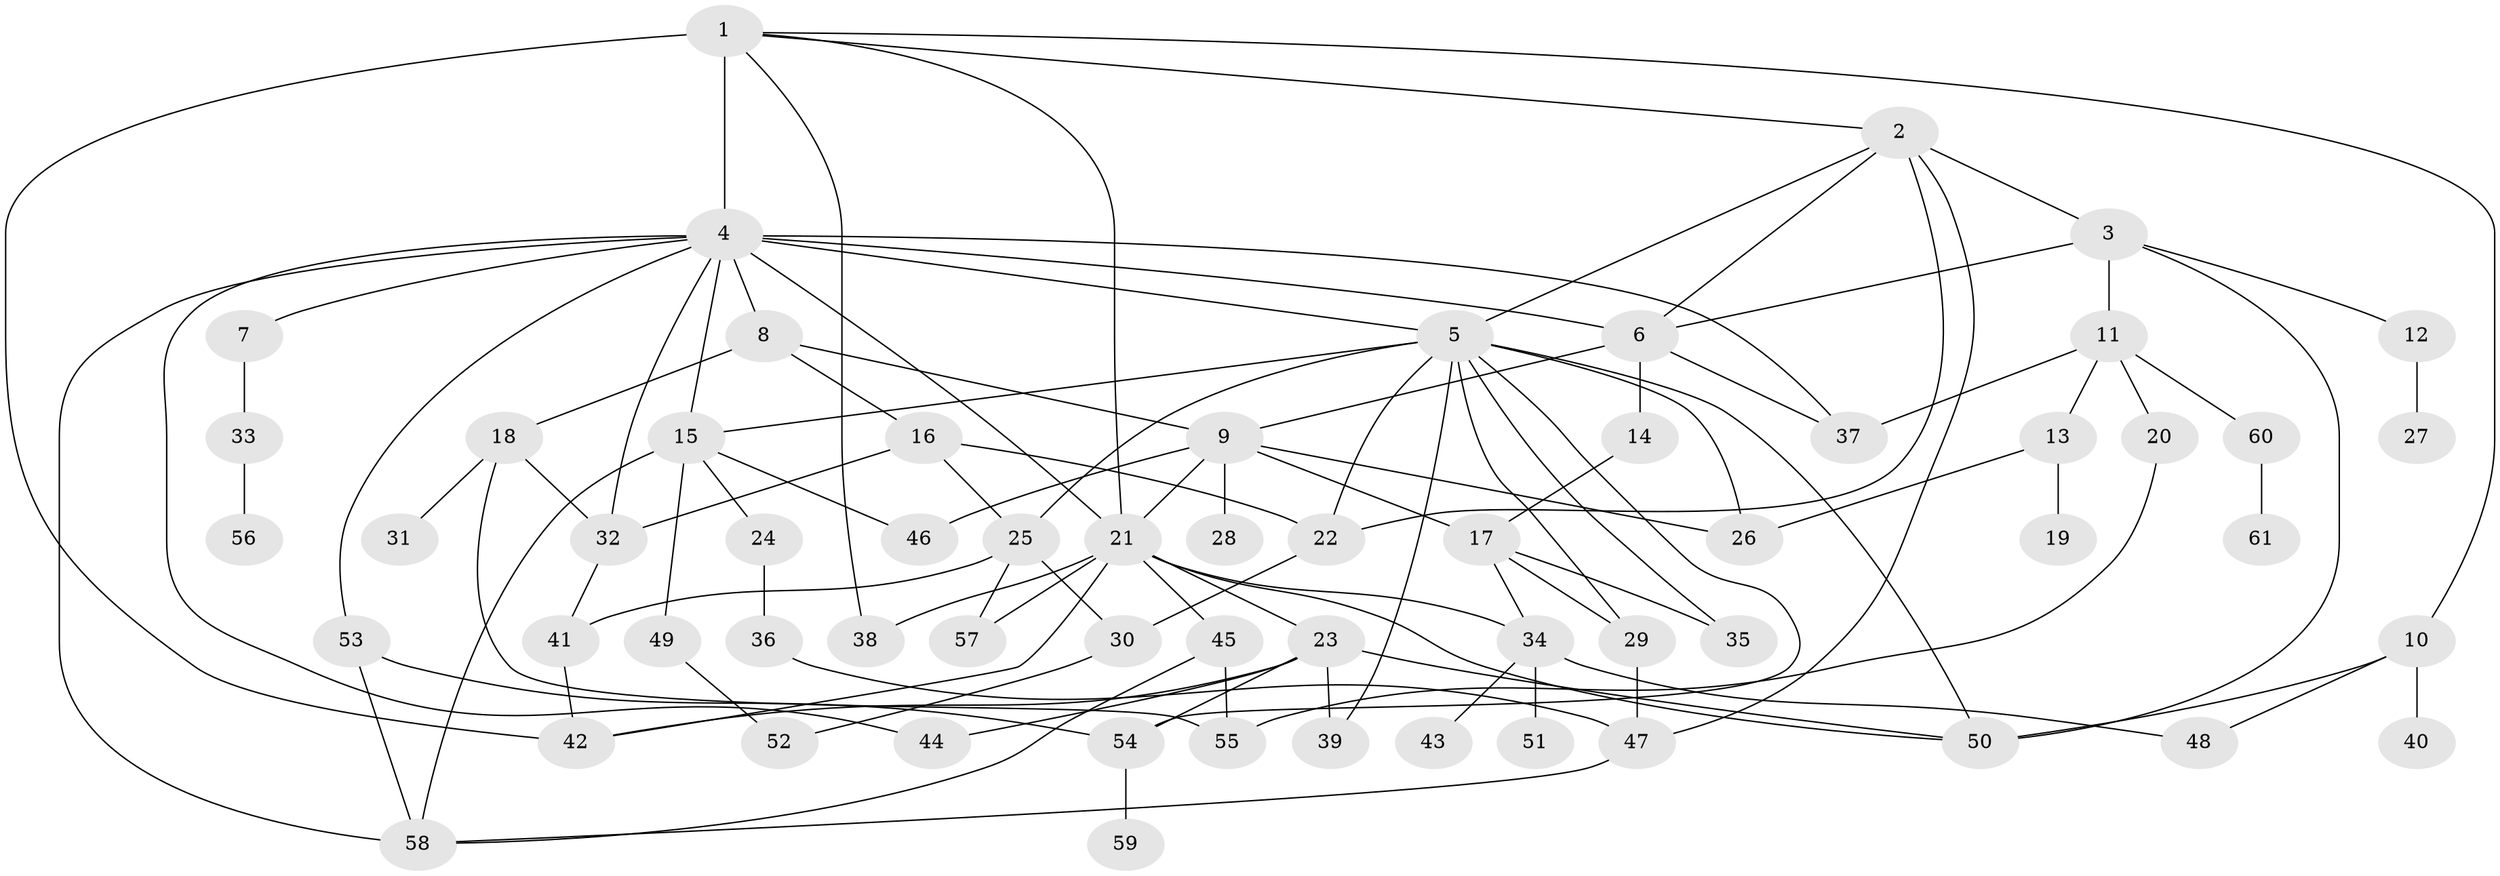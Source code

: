 // original degree distribution, {12: 0.00819672131147541, 7: 0.01639344262295082, 5: 0.04918032786885246, 3: 0.23770491803278687, 6: 0.03278688524590164, 4: 0.14754098360655737, 1: 0.1885245901639344, 2: 0.3114754098360656, 8: 0.00819672131147541}
// Generated by graph-tools (version 1.1) at 2025/34/03/09/25 02:34:00]
// undirected, 61 vertices, 106 edges
graph export_dot {
graph [start="1"]
  node [color=gray90,style=filled];
  1;
  2;
  3;
  4;
  5;
  6;
  7;
  8;
  9;
  10;
  11;
  12;
  13;
  14;
  15;
  16;
  17;
  18;
  19;
  20;
  21;
  22;
  23;
  24;
  25;
  26;
  27;
  28;
  29;
  30;
  31;
  32;
  33;
  34;
  35;
  36;
  37;
  38;
  39;
  40;
  41;
  42;
  43;
  44;
  45;
  46;
  47;
  48;
  49;
  50;
  51;
  52;
  53;
  54;
  55;
  56;
  57;
  58;
  59;
  60;
  61;
  1 -- 2 [weight=1.0];
  1 -- 4 [weight=6.0];
  1 -- 10 [weight=1.0];
  1 -- 21 [weight=1.0];
  1 -- 38 [weight=1.0];
  1 -- 42 [weight=1.0];
  2 -- 3 [weight=1.0];
  2 -- 5 [weight=1.0];
  2 -- 6 [weight=1.0];
  2 -- 22 [weight=1.0];
  2 -- 47 [weight=1.0];
  3 -- 6 [weight=1.0];
  3 -- 11 [weight=1.0];
  3 -- 12 [weight=1.0];
  3 -- 50 [weight=1.0];
  4 -- 5 [weight=1.0];
  4 -- 6 [weight=1.0];
  4 -- 7 [weight=1.0];
  4 -- 8 [weight=1.0];
  4 -- 15 [weight=2.0];
  4 -- 21 [weight=1.0];
  4 -- 32 [weight=1.0];
  4 -- 37 [weight=1.0];
  4 -- 44 [weight=1.0];
  4 -- 53 [weight=1.0];
  4 -- 58 [weight=2.0];
  5 -- 15 [weight=1.0];
  5 -- 22 [weight=1.0];
  5 -- 25 [weight=1.0];
  5 -- 26 [weight=1.0];
  5 -- 29 [weight=1.0];
  5 -- 35 [weight=1.0];
  5 -- 39 [weight=1.0];
  5 -- 50 [weight=1.0];
  5 -- 54 [weight=1.0];
  6 -- 9 [weight=1.0];
  6 -- 14 [weight=2.0];
  6 -- 37 [weight=1.0];
  7 -- 33 [weight=1.0];
  8 -- 9 [weight=2.0];
  8 -- 16 [weight=1.0];
  8 -- 18 [weight=1.0];
  9 -- 17 [weight=1.0];
  9 -- 21 [weight=1.0];
  9 -- 26 [weight=1.0];
  9 -- 28 [weight=3.0];
  9 -- 46 [weight=1.0];
  10 -- 40 [weight=1.0];
  10 -- 48 [weight=1.0];
  10 -- 50 [weight=1.0];
  11 -- 13 [weight=1.0];
  11 -- 20 [weight=1.0];
  11 -- 37 [weight=1.0];
  11 -- 60 [weight=1.0];
  12 -- 27 [weight=1.0];
  13 -- 19 [weight=3.0];
  13 -- 26 [weight=1.0];
  14 -- 17 [weight=1.0];
  15 -- 24 [weight=1.0];
  15 -- 46 [weight=1.0];
  15 -- 49 [weight=1.0];
  15 -- 58 [weight=1.0];
  16 -- 22 [weight=1.0];
  16 -- 25 [weight=1.0];
  16 -- 32 [weight=1.0];
  17 -- 29 [weight=1.0];
  17 -- 34 [weight=2.0];
  17 -- 35 [weight=1.0];
  18 -- 31 [weight=1.0];
  18 -- 32 [weight=1.0];
  18 -- 55 [weight=1.0];
  20 -- 55 [weight=1.0];
  21 -- 23 [weight=1.0];
  21 -- 34 [weight=1.0];
  21 -- 38 [weight=2.0];
  21 -- 42 [weight=1.0];
  21 -- 45 [weight=2.0];
  21 -- 50 [weight=1.0];
  21 -- 57 [weight=1.0];
  22 -- 30 [weight=1.0];
  23 -- 39 [weight=1.0];
  23 -- 42 [weight=1.0];
  23 -- 44 [weight=1.0];
  23 -- 50 [weight=1.0];
  23 -- 54 [weight=1.0];
  24 -- 36 [weight=1.0];
  25 -- 30 [weight=1.0];
  25 -- 41 [weight=1.0];
  25 -- 57 [weight=1.0];
  29 -- 47 [weight=1.0];
  30 -- 52 [weight=1.0];
  32 -- 41 [weight=1.0];
  33 -- 56 [weight=1.0];
  34 -- 43 [weight=1.0];
  34 -- 48 [weight=1.0];
  34 -- 51 [weight=1.0];
  36 -- 47 [weight=1.0];
  41 -- 42 [weight=1.0];
  45 -- 55 [weight=1.0];
  45 -- 58 [weight=1.0];
  47 -- 58 [weight=1.0];
  49 -- 52 [weight=1.0];
  53 -- 54 [weight=1.0];
  53 -- 58 [weight=1.0];
  54 -- 59 [weight=1.0];
  60 -- 61 [weight=1.0];
}
